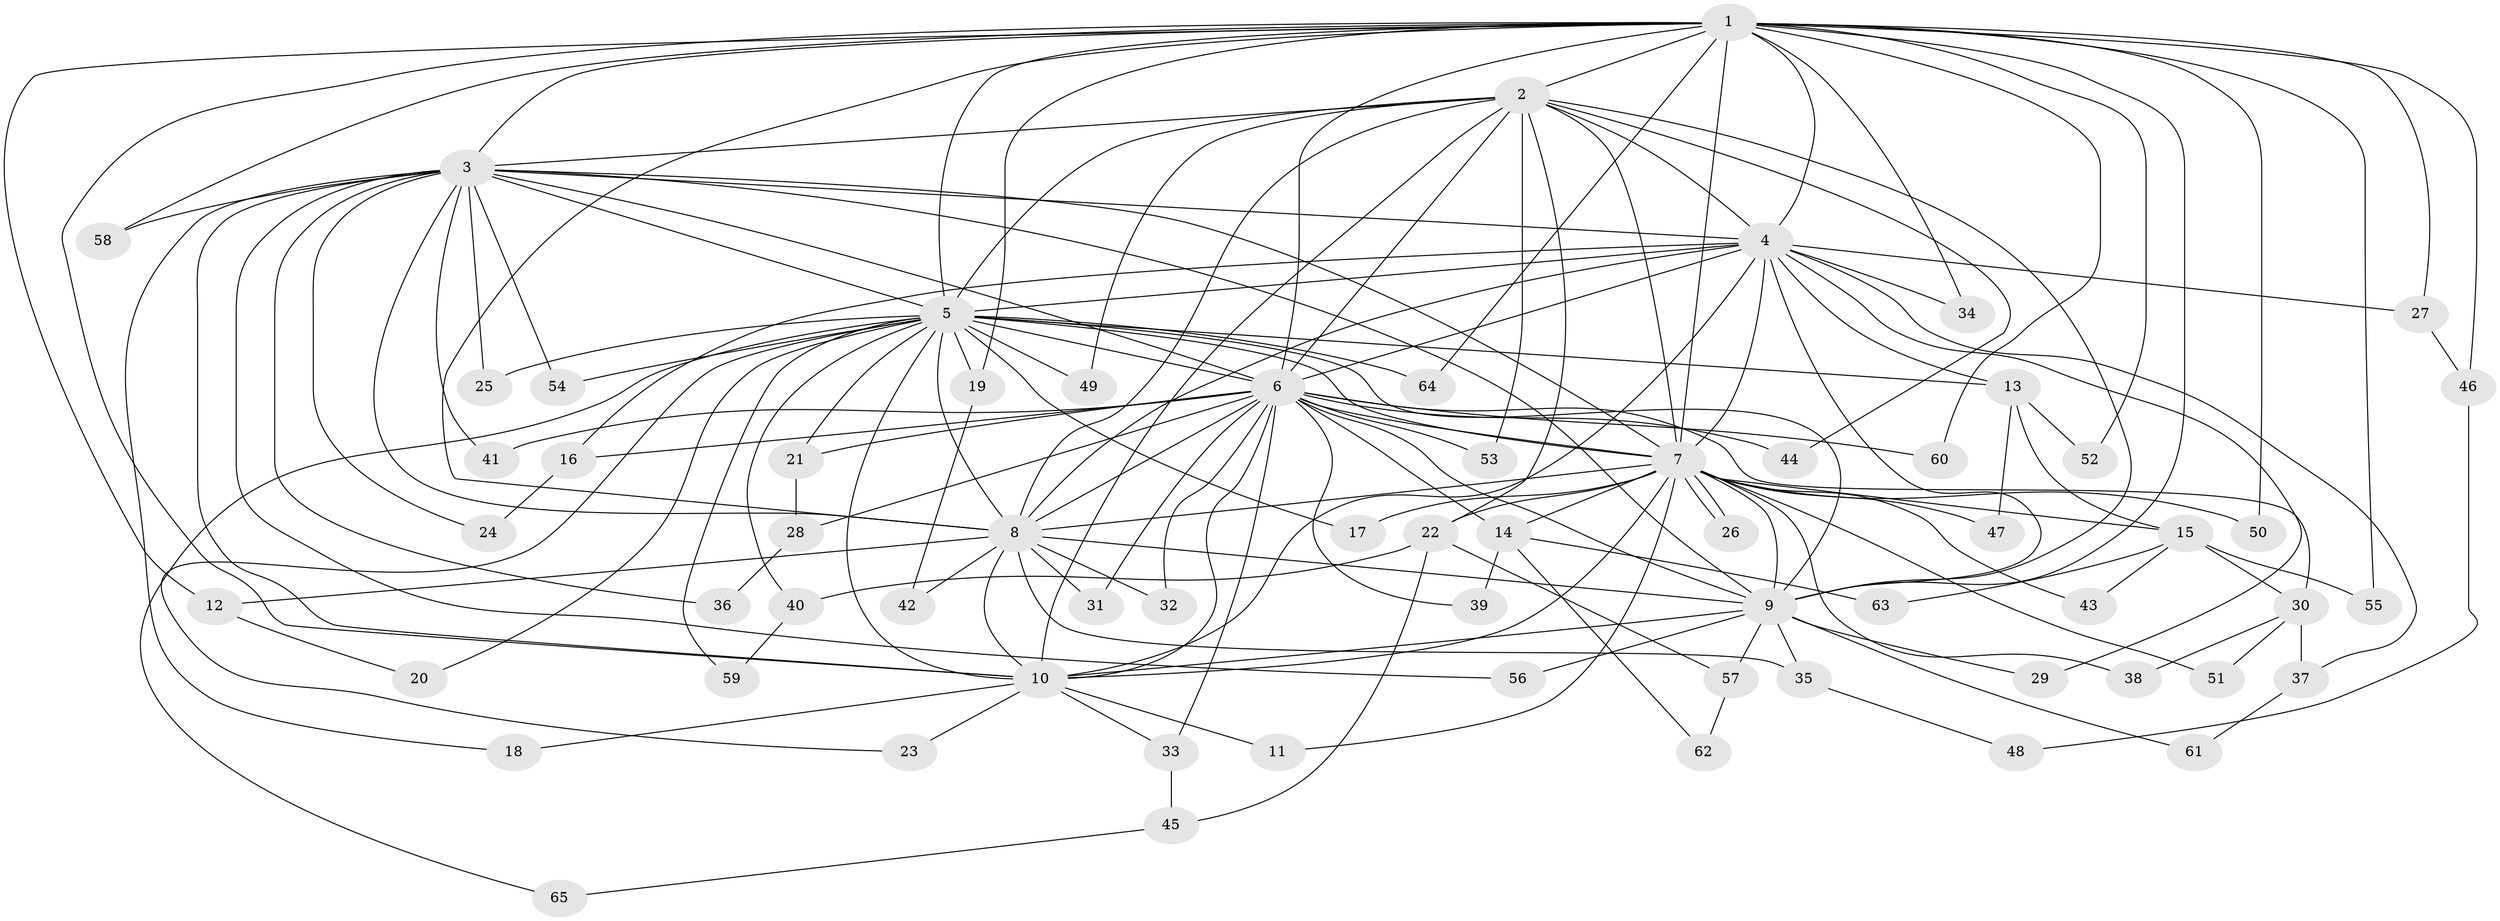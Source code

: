 // Generated by graph-tools (version 1.1) at 2025/01/03/09/25 03:01:32]
// undirected, 65 vertices, 155 edges
graph export_dot {
graph [start="1"]
  node [color=gray90,style=filled];
  1;
  2;
  3;
  4;
  5;
  6;
  7;
  8;
  9;
  10;
  11;
  12;
  13;
  14;
  15;
  16;
  17;
  18;
  19;
  20;
  21;
  22;
  23;
  24;
  25;
  26;
  27;
  28;
  29;
  30;
  31;
  32;
  33;
  34;
  35;
  36;
  37;
  38;
  39;
  40;
  41;
  42;
  43;
  44;
  45;
  46;
  47;
  48;
  49;
  50;
  51;
  52;
  53;
  54;
  55;
  56;
  57;
  58;
  59;
  60;
  61;
  62;
  63;
  64;
  65;
  1 -- 2;
  1 -- 3;
  1 -- 4;
  1 -- 5;
  1 -- 6;
  1 -- 7;
  1 -- 8;
  1 -- 9;
  1 -- 10;
  1 -- 12;
  1 -- 19;
  1 -- 27;
  1 -- 34;
  1 -- 46;
  1 -- 50;
  1 -- 52;
  1 -- 55;
  1 -- 58;
  1 -- 60;
  1 -- 64;
  2 -- 3;
  2 -- 4;
  2 -- 5;
  2 -- 6;
  2 -- 7;
  2 -- 8;
  2 -- 9;
  2 -- 10;
  2 -- 22;
  2 -- 44;
  2 -- 49;
  2 -- 53;
  3 -- 4;
  3 -- 5;
  3 -- 6;
  3 -- 7;
  3 -- 8;
  3 -- 9;
  3 -- 10;
  3 -- 18;
  3 -- 24;
  3 -- 25;
  3 -- 36;
  3 -- 41;
  3 -- 54;
  3 -- 56;
  3 -- 58;
  4 -- 5;
  4 -- 6;
  4 -- 7;
  4 -- 8;
  4 -- 9;
  4 -- 10;
  4 -- 13;
  4 -- 16;
  4 -- 27;
  4 -- 29;
  4 -- 34;
  4 -- 37;
  5 -- 6;
  5 -- 7;
  5 -- 8;
  5 -- 9;
  5 -- 10;
  5 -- 13;
  5 -- 17;
  5 -- 19;
  5 -- 20;
  5 -- 21;
  5 -- 23;
  5 -- 25;
  5 -- 40;
  5 -- 49;
  5 -- 54;
  5 -- 59;
  5 -- 64;
  5 -- 65;
  6 -- 7;
  6 -- 8;
  6 -- 9;
  6 -- 10;
  6 -- 14;
  6 -- 16;
  6 -- 21;
  6 -- 28;
  6 -- 30;
  6 -- 31;
  6 -- 32;
  6 -- 33;
  6 -- 39;
  6 -- 41;
  6 -- 44;
  6 -- 53;
  6 -- 60;
  7 -- 8;
  7 -- 9;
  7 -- 10;
  7 -- 11;
  7 -- 14;
  7 -- 15;
  7 -- 17;
  7 -- 22;
  7 -- 26;
  7 -- 26;
  7 -- 38;
  7 -- 43;
  7 -- 47;
  7 -- 50;
  7 -- 51;
  8 -- 9;
  8 -- 10;
  8 -- 12;
  8 -- 31;
  8 -- 32;
  8 -- 35;
  8 -- 42;
  9 -- 10;
  9 -- 29;
  9 -- 35;
  9 -- 56;
  9 -- 57;
  9 -- 61;
  10 -- 11;
  10 -- 18;
  10 -- 23;
  10 -- 33;
  12 -- 20;
  13 -- 15;
  13 -- 47;
  13 -- 52;
  14 -- 39;
  14 -- 62;
  14 -- 63;
  15 -- 30;
  15 -- 43;
  15 -- 55;
  15 -- 63;
  16 -- 24;
  19 -- 42;
  21 -- 28;
  22 -- 40;
  22 -- 45;
  22 -- 57;
  27 -- 46;
  28 -- 36;
  30 -- 37;
  30 -- 38;
  30 -- 51;
  33 -- 45;
  35 -- 48;
  37 -- 61;
  40 -- 59;
  45 -- 65;
  46 -- 48;
  57 -- 62;
}
